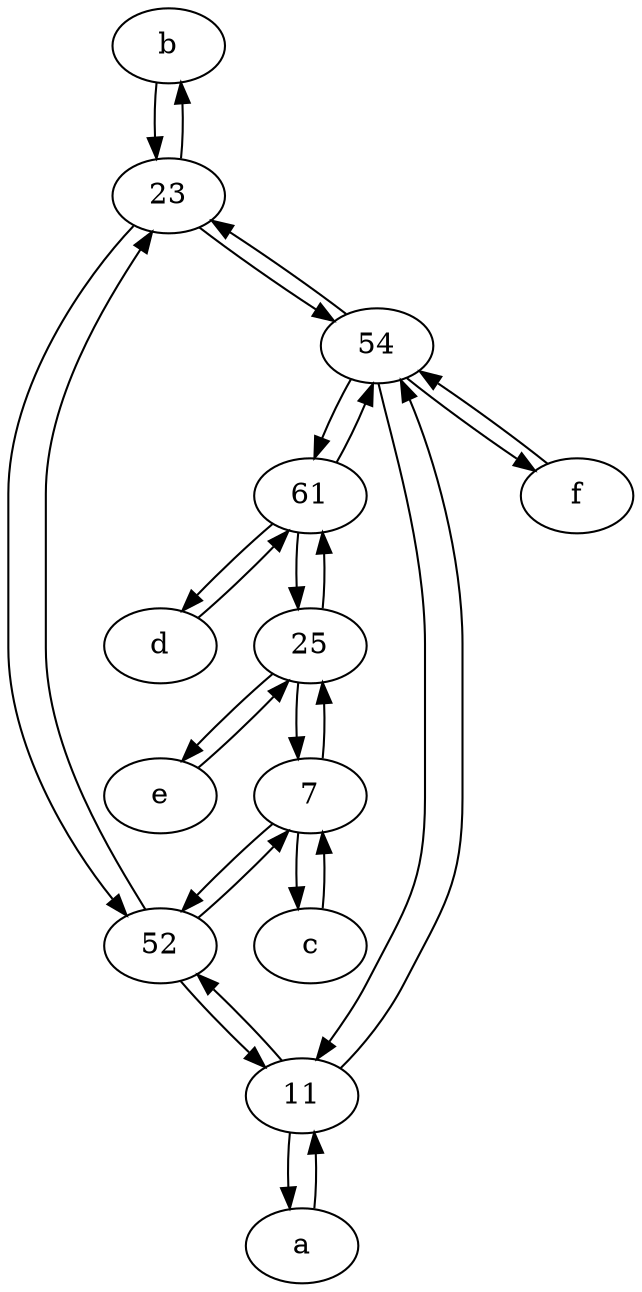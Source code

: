 digraph  {
	b [pos="50,20!"];
	61;
	c [pos="20,10!"];
	23;
	e [pos="30,50!"];
	11;
	a [pos="40,10!"];
	52;
	d [pos="20,30!"];
	7;
	25;
	f [pos="15,45!"];
	54;
	54 -> 11;
	61 -> 25;
	25 -> e;
	52 -> 11;
	23 -> b;
	25 -> 61;
	7 -> 52;
	23 -> 54;
	54 -> 61;
	f -> 54;
	61 -> 54;
	25 -> 7;
	52 -> 23;
	b -> 23;
	23 -> 52;
	d -> 61;
	e -> 25;
	54 -> 23;
	11 -> a;
	c -> 7;
	11 -> 54;
	7 -> c;
	11 -> 52;
	a -> 11;
	52 -> 7;
	7 -> 25;
	54 -> f;
	61 -> d;

	}